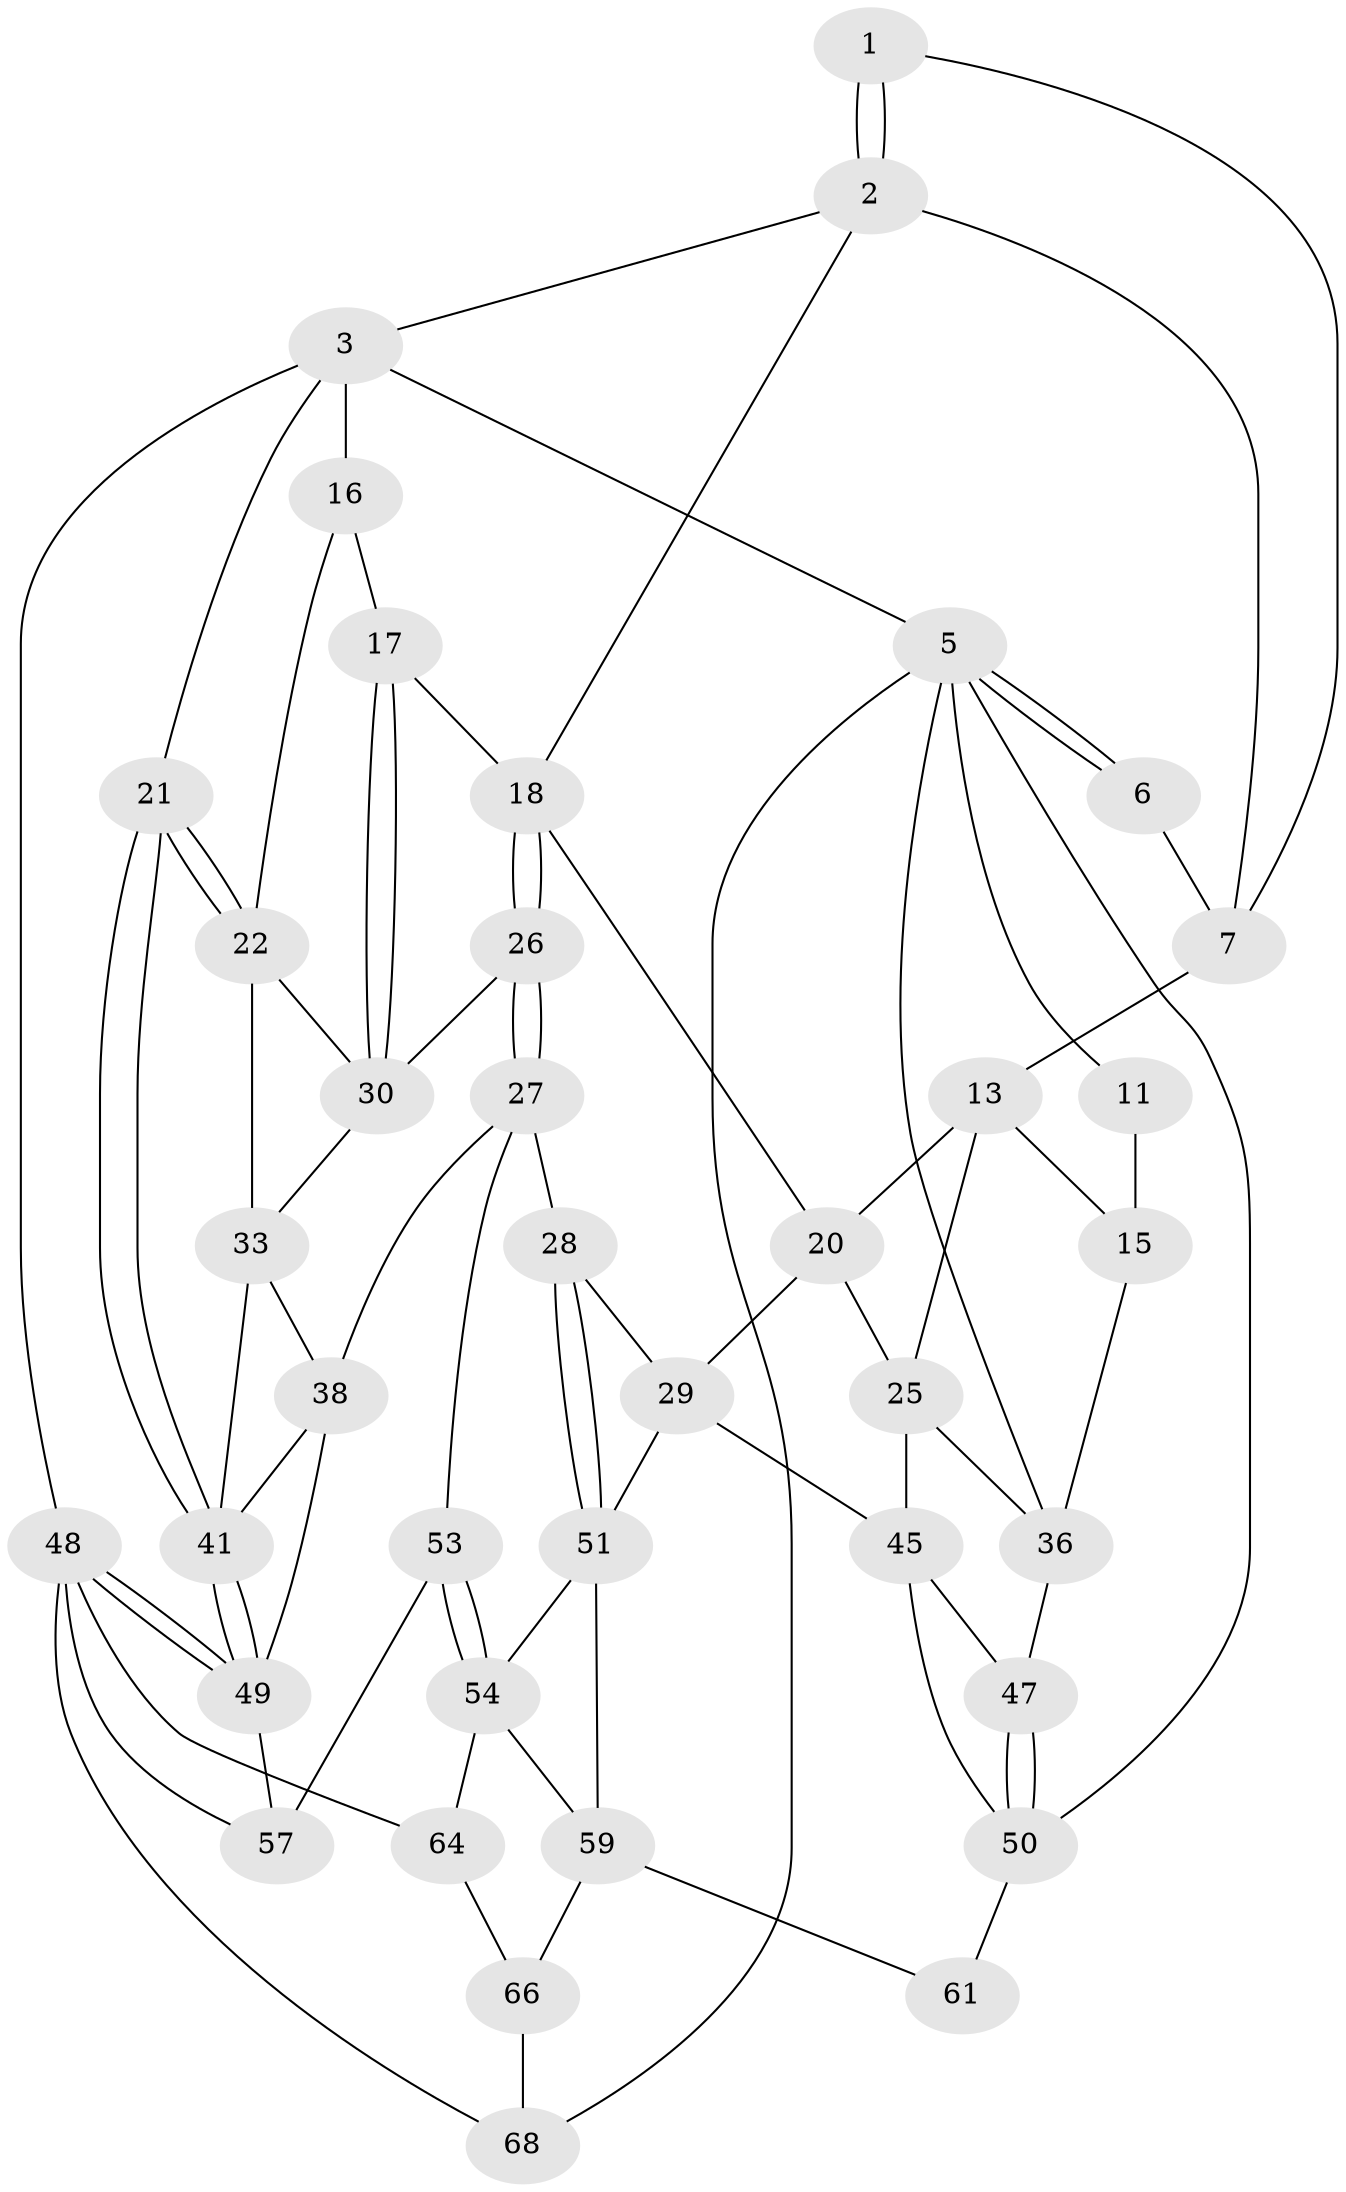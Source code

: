 // Generated by graph-tools (version 1.1) at 2025/24/03/03/25 07:24:33]
// undirected, 39 vertices, 82 edges
graph export_dot {
graph [start="1"]
  node [color=gray90,style=filled];
  1 [pos="+0.5492182219356575+0"];
  2 [pos="+0.8176108178335266+0",super="+10"];
  3 [pos="+0.8383197733281083+0",super="+4"];
  5 [pos="+0+0",super="+40"];
  6 [pos="+0.25944436957050176+0",super="+9"];
  7 [pos="+0.4466276208186623+0.07693743296398332",super="+8"];
  11 [pos="+0+0",super="+12"];
  13 [pos="+0.34428261556278594+0.13764447356509446",super="+14"];
  15 [pos="+0.2235806381376338+0.20081637286791565",super="+31"];
  16 [pos="+0.819960432024062+0"];
  17 [pos="+0.7506012255988547+0.1719635022816143"];
  18 [pos="+0.6310179704455996+0.2404426005035119",super="+19"];
  20 [pos="+0.5409190919503521+0.17455876781997157",super="+24"];
  21 [pos="+1+0.2904327641073401"];
  22 [pos="+1+0.2853343004517318",super="+23"];
  25 [pos="+0.3069554663804204+0.3385583613471315",super="+35"];
  26 [pos="+0.6297486745661982+0.26363067089483305"];
  27 [pos="+0.5373008988597803+0.42845231445122434",super="+39"];
  28 [pos="+0.42176445761232984+0.4210247737483668"];
  29 [pos="+0.39153741951969123+0.3989507262538827",super="+44"];
  30 [pos="+0.8129492144965771+0.30461466452025737",super="+32"];
  33 [pos="+0.8544754648767295+0.41686696309391347",super="+34"];
  36 [pos="+0+0.3700175304706881",super="+37"];
  38 [pos="+0.7367419175097566+0.49182274585116487",super="+43"];
  41 [pos="+1+0.4804948656981422",super="+42"];
  45 [pos="+0.19565690792213014+0.6317223602176492",super="+46"];
  47 [pos="+0.12776280544033744+0.5313582477531024"];
  48 [pos="+1+1",super="+62"];
  49 [pos="+1+1",super="+56"];
  50 [pos="+0.1760846976761397+0.6336947071773346",super="+55"];
  51 [pos="+0.41705381729378516+0.4998969633300815",super="+52"];
  53 [pos="+0.6308937209809494+0.6790563283649136",super="+58"];
  54 [pos="+0.5597696201992891+0.7334475382266495",super="+65"];
  57 [pos="+0.7763769818918991+0.7291416937632512",super="+63"];
  59 [pos="+0.34662186762863945+0.7518969422312644",super="+60"];
  61 [pos="+0.012693153256435304+0.7877594941501275"];
  64 [pos="+0.6477240642562566+1"];
  66 [pos="+0.3269762212612337+1",super="+67"];
  68 [pos="+0.06743610529857617+0.8789402842850482",super="+69"];
  1 -- 2;
  1 -- 2;
  1 -- 7;
  2 -- 3;
  2 -- 18;
  2 -- 7;
  3 -- 16;
  3 -- 48;
  3 -- 5;
  3 -- 21;
  5 -- 6;
  5 -- 6;
  5 -- 11;
  5 -- 50;
  5 -- 36;
  5 -- 68;
  6 -- 7;
  7 -- 13;
  11 -- 15 [weight=2];
  13 -- 20;
  13 -- 25;
  13 -- 15;
  15 -- 36;
  16 -- 17;
  16 -- 22;
  17 -- 18;
  17 -- 30;
  17 -- 30;
  18 -- 26;
  18 -- 26;
  18 -- 20;
  20 -- 25;
  20 -- 29;
  21 -- 22;
  21 -- 22;
  21 -- 41;
  21 -- 41;
  22 -- 33;
  22 -- 30;
  25 -- 36;
  25 -- 45;
  26 -- 27;
  26 -- 27;
  26 -- 30;
  27 -- 28;
  27 -- 53;
  27 -- 38;
  28 -- 29;
  28 -- 51;
  28 -- 51;
  29 -- 45;
  29 -- 51;
  30 -- 33;
  33 -- 41;
  33 -- 38;
  36 -- 47;
  38 -- 41;
  38 -- 49;
  41 -- 49;
  41 -- 49;
  45 -- 50;
  45 -- 47;
  47 -- 50;
  47 -- 50;
  48 -- 49;
  48 -- 49;
  48 -- 68;
  48 -- 57;
  48 -- 64;
  49 -- 57;
  50 -- 61;
  51 -- 54;
  51 -- 59;
  53 -- 54;
  53 -- 54;
  53 -- 57 [weight=2];
  54 -- 64;
  54 -- 59;
  59 -- 61;
  59 -- 66;
  64 -- 66;
  66 -- 68 [weight=2];
}
